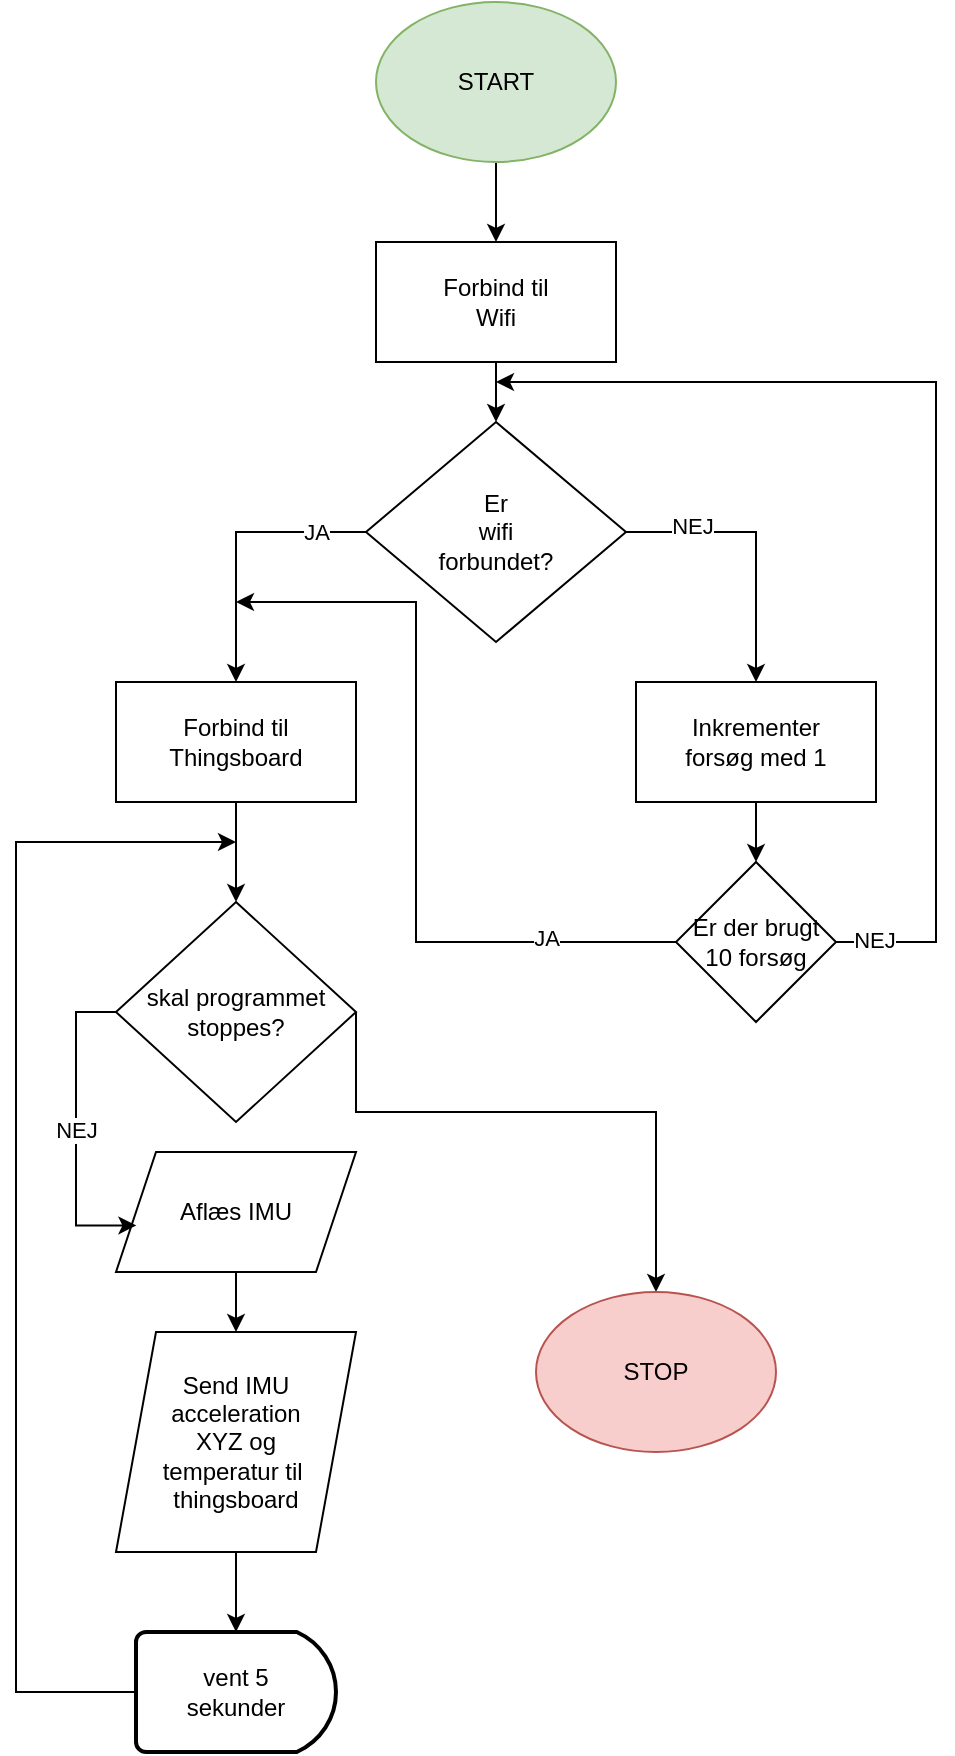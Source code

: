 <mxfile version="24.7.17">
  <diagram name="Side-1" id="0VLNh5OabaCH0Pl5r9p0">
    <mxGraphModel dx="2049" dy="1104" grid="1" gridSize="10" guides="1" tooltips="1" connect="1" arrows="1" fold="1" page="1" pageScale="1" pageWidth="850" pageHeight="1100" math="0" shadow="0">
      <root>
        <mxCell id="0" />
        <mxCell id="1" parent="0" />
        <mxCell id="J-piPuHXOnTbzncTYlCt-4" value="" style="edgeStyle=orthogonalEdgeStyle;rounded=0;orthogonalLoop=1;jettySize=auto;html=1;" edge="1" parent="1" source="J-piPuHXOnTbzncTYlCt-1" target="J-piPuHXOnTbzncTYlCt-3">
          <mxGeometry relative="1" as="geometry" />
        </mxCell>
        <mxCell id="J-piPuHXOnTbzncTYlCt-1" value="START" style="ellipse;whiteSpace=wrap;html=1;fillColor=#d5e8d4;strokeColor=#82b366;" vertex="1" parent="1">
          <mxGeometry x="250" y="20" width="120" height="80" as="geometry" />
        </mxCell>
        <mxCell id="J-piPuHXOnTbzncTYlCt-6" value="" style="edgeStyle=orthogonalEdgeStyle;rounded=0;orthogonalLoop=1;jettySize=auto;html=1;" edge="1" parent="1" source="J-piPuHXOnTbzncTYlCt-3" target="J-piPuHXOnTbzncTYlCt-5">
          <mxGeometry relative="1" as="geometry" />
        </mxCell>
        <mxCell id="J-piPuHXOnTbzncTYlCt-3" value="&lt;div&gt;Forbind til &lt;br&gt;&lt;/div&gt;&lt;div&gt;Wifi&lt;br&gt;&lt;/div&gt;" style="whiteSpace=wrap;html=1;" vertex="1" parent="1">
          <mxGeometry x="250" y="140" width="120" height="60" as="geometry" />
        </mxCell>
        <mxCell id="J-piPuHXOnTbzncTYlCt-10" value="JA" style="edgeStyle=orthogonalEdgeStyle;rounded=0;orthogonalLoop=1;jettySize=auto;html=1;" edge="1" parent="1" source="J-piPuHXOnTbzncTYlCt-5" target="J-piPuHXOnTbzncTYlCt-9">
          <mxGeometry x="-0.643" relative="1" as="geometry">
            <mxPoint as="offset" />
          </mxGeometry>
        </mxCell>
        <mxCell id="J-piPuHXOnTbzncTYlCt-12" value="" style="edgeStyle=orthogonalEdgeStyle;rounded=0;orthogonalLoop=1;jettySize=auto;html=1;" edge="1" parent="1" source="J-piPuHXOnTbzncTYlCt-5" target="J-piPuHXOnTbzncTYlCt-11">
          <mxGeometry relative="1" as="geometry" />
        </mxCell>
        <mxCell id="J-piPuHXOnTbzncTYlCt-13" value="NEJ" style="edgeLabel;html=1;align=center;verticalAlign=middle;resizable=0;points=[];" vertex="1" connectable="0" parent="J-piPuHXOnTbzncTYlCt-12">
          <mxGeometry x="-0.531" y="3" relative="1" as="geometry">
            <mxPoint as="offset" />
          </mxGeometry>
        </mxCell>
        <mxCell id="J-piPuHXOnTbzncTYlCt-5" value="&lt;div&gt;Er&lt;/div&gt;&lt;div&gt;wifi&lt;/div&gt;&lt;div&gt;forbundet?&lt;br&gt;&lt;/div&gt;" style="rhombus;whiteSpace=wrap;html=1;" vertex="1" parent="1">
          <mxGeometry x="245" y="230" width="130" height="110" as="geometry" />
        </mxCell>
        <mxCell id="J-piPuHXOnTbzncTYlCt-37" value="" style="edgeStyle=orthogonalEdgeStyle;rounded=0;orthogonalLoop=1;jettySize=auto;html=1;" edge="1" parent="1" source="J-piPuHXOnTbzncTYlCt-9" target="J-piPuHXOnTbzncTYlCt-36">
          <mxGeometry relative="1" as="geometry" />
        </mxCell>
        <mxCell id="J-piPuHXOnTbzncTYlCt-9" value="&lt;div&gt;Forbind til&lt;/div&gt;&lt;div&gt;Thingsboard&lt;br&gt;&lt;/div&gt;" style="whiteSpace=wrap;html=1;" vertex="1" parent="1">
          <mxGeometry x="120" y="360" width="120" height="60" as="geometry" />
        </mxCell>
        <mxCell id="J-piPuHXOnTbzncTYlCt-16" value="" style="edgeStyle=orthogonalEdgeStyle;rounded=0;orthogonalLoop=1;jettySize=auto;html=1;" edge="1" parent="1" source="J-piPuHXOnTbzncTYlCt-11" target="J-piPuHXOnTbzncTYlCt-15">
          <mxGeometry relative="1" as="geometry" />
        </mxCell>
        <mxCell id="J-piPuHXOnTbzncTYlCt-11" value="&lt;div&gt;Inkrementer&lt;/div&gt;&lt;div&gt;forsøg med 1&lt;br&gt;&lt;/div&gt;" style="whiteSpace=wrap;html=1;" vertex="1" parent="1">
          <mxGeometry x="380" y="360" width="120" height="60" as="geometry" />
        </mxCell>
        <mxCell id="J-piPuHXOnTbzncTYlCt-17" style="edgeStyle=orthogonalEdgeStyle;rounded=0;orthogonalLoop=1;jettySize=auto;html=1;exitX=0;exitY=0.5;exitDx=0;exitDy=0;" edge="1" parent="1" source="J-piPuHXOnTbzncTYlCt-15">
          <mxGeometry relative="1" as="geometry">
            <mxPoint x="180" y="320" as="targetPoint" />
            <Array as="points">
              <mxPoint x="270" y="490" />
              <mxPoint x="270" y="320" />
            </Array>
          </mxGeometry>
        </mxCell>
        <mxCell id="J-piPuHXOnTbzncTYlCt-18" value="JA" style="edgeLabel;html=1;align=center;verticalAlign=middle;resizable=0;points=[];" vertex="1" connectable="0" parent="J-piPuHXOnTbzncTYlCt-17">
          <mxGeometry x="-0.664" y="-2" relative="1" as="geometry">
            <mxPoint as="offset" />
          </mxGeometry>
        </mxCell>
        <mxCell id="J-piPuHXOnTbzncTYlCt-19" style="edgeStyle=orthogonalEdgeStyle;rounded=0;orthogonalLoop=1;jettySize=auto;html=1;exitX=1;exitY=0.5;exitDx=0;exitDy=0;" edge="1" parent="1" source="J-piPuHXOnTbzncTYlCt-15">
          <mxGeometry relative="1" as="geometry">
            <mxPoint x="310" y="210" as="targetPoint" />
            <Array as="points">
              <mxPoint x="530" y="490" />
              <mxPoint x="530" y="210" />
            </Array>
          </mxGeometry>
        </mxCell>
        <mxCell id="J-piPuHXOnTbzncTYlCt-20" value="NEJ" style="edgeLabel;html=1;align=center;verticalAlign=middle;resizable=0;points=[];" vertex="1" connectable="0" parent="J-piPuHXOnTbzncTYlCt-19">
          <mxGeometry x="-0.932" y="1" relative="1" as="geometry">
            <mxPoint as="offset" />
          </mxGeometry>
        </mxCell>
        <mxCell id="J-piPuHXOnTbzncTYlCt-15" value="&lt;div&gt;Er der brugt&lt;/div&gt;&lt;div&gt;10 forsøg&lt;br&gt;&lt;/div&gt;" style="rhombus;whiteSpace=wrap;html=1;" vertex="1" parent="1">
          <mxGeometry x="400" y="450" width="80" height="80" as="geometry" />
        </mxCell>
        <mxCell id="J-piPuHXOnTbzncTYlCt-26" value="" style="edgeStyle=orthogonalEdgeStyle;rounded=0;orthogonalLoop=1;jettySize=auto;html=1;" edge="1" parent="1" source="J-piPuHXOnTbzncTYlCt-21" target="J-piPuHXOnTbzncTYlCt-25">
          <mxGeometry relative="1" as="geometry" />
        </mxCell>
        <mxCell id="J-piPuHXOnTbzncTYlCt-21" value="Aflæs IMU" style="shape=parallelogram;perimeter=parallelogramPerimeter;whiteSpace=wrap;html=1;fixedSize=1;" vertex="1" parent="1">
          <mxGeometry x="120" y="595" width="120" height="60" as="geometry" />
        </mxCell>
        <mxCell id="J-piPuHXOnTbzncTYlCt-25" value="&lt;div&gt;Send IMU&lt;/div&gt;&lt;div&gt;acceleration&lt;/div&gt;&lt;div&gt;XYZ og&lt;/div&gt;&lt;div&gt;temperatur til&amp;nbsp;&lt;/div&gt;&lt;div&gt;thingsboard&lt;br&gt;&lt;/div&gt;" style="shape=parallelogram;perimeter=parallelogramPerimeter;whiteSpace=wrap;html=1;fixedSize=1;" vertex="1" parent="1">
          <mxGeometry x="120" y="685" width="120" height="110" as="geometry" />
        </mxCell>
        <mxCell id="J-piPuHXOnTbzncTYlCt-41" style="edgeStyle=orthogonalEdgeStyle;rounded=0;orthogonalLoop=1;jettySize=auto;html=1;exitX=0;exitY=0.5;exitDx=0;exitDy=0;exitPerimeter=0;" edge="1" parent="1" source="J-piPuHXOnTbzncTYlCt-29">
          <mxGeometry relative="1" as="geometry">
            <mxPoint x="180" y="440" as="targetPoint" />
            <Array as="points">
              <mxPoint x="70" y="865" />
              <mxPoint x="70" y="440" />
            </Array>
          </mxGeometry>
        </mxCell>
        <mxCell id="J-piPuHXOnTbzncTYlCt-29" value="&lt;div&gt;vent 5 &lt;br&gt;&lt;/div&gt;&lt;div&gt;sekunder&lt;br&gt;&lt;/div&gt;" style="strokeWidth=2;html=1;shape=mxgraph.flowchart.delay;whiteSpace=wrap;" vertex="1" parent="1">
          <mxGeometry x="130" y="835" width="100" height="60" as="geometry" />
        </mxCell>
        <mxCell id="J-piPuHXOnTbzncTYlCt-30" style="edgeStyle=orthogonalEdgeStyle;rounded=0;orthogonalLoop=1;jettySize=auto;html=1;exitX=0.5;exitY=1;exitDx=0;exitDy=0;entryX=0.5;entryY=0;entryDx=0;entryDy=0;entryPerimeter=0;" edge="1" parent="1" source="J-piPuHXOnTbzncTYlCt-25" target="J-piPuHXOnTbzncTYlCt-29">
          <mxGeometry relative="1" as="geometry" />
        </mxCell>
        <mxCell id="J-piPuHXOnTbzncTYlCt-39" style="edgeStyle=orthogonalEdgeStyle;rounded=0;orthogonalLoop=1;jettySize=auto;html=1;exitX=1;exitY=0.5;exitDx=0;exitDy=0;" edge="1" parent="1" source="J-piPuHXOnTbzncTYlCt-36">
          <mxGeometry relative="1" as="geometry">
            <mxPoint x="390" y="665" as="targetPoint" />
            <Array as="points">
              <mxPoint x="240" y="575" />
              <mxPoint x="390" y="575" />
              <mxPoint x="390" y="665" />
            </Array>
          </mxGeometry>
        </mxCell>
        <mxCell id="J-piPuHXOnTbzncTYlCt-36" value="&lt;div&gt;skal programmet&lt;/div&gt;&lt;div&gt;stoppes?&lt;br&gt;&lt;/div&gt;" style="rhombus;whiteSpace=wrap;html=1;" vertex="1" parent="1">
          <mxGeometry x="120" y="470" width="120" height="110" as="geometry" />
        </mxCell>
        <mxCell id="J-piPuHXOnTbzncTYlCt-38" value="NEJ" style="edgeStyle=orthogonalEdgeStyle;rounded=0;orthogonalLoop=1;jettySize=auto;html=1;exitX=0;exitY=0.5;exitDx=0;exitDy=0;entryX=0.085;entryY=0.612;entryDx=0;entryDy=0;entryPerimeter=0;" edge="1" parent="1" source="J-piPuHXOnTbzncTYlCt-36" target="J-piPuHXOnTbzncTYlCt-21">
          <mxGeometry relative="1" as="geometry">
            <Array as="points">
              <mxPoint x="100" y="525" />
              <mxPoint x="100" y="632" />
            </Array>
          </mxGeometry>
        </mxCell>
        <mxCell id="J-piPuHXOnTbzncTYlCt-40" value="STOP" style="ellipse;whiteSpace=wrap;html=1;fillColor=#f8cecc;strokeColor=#b85450;" vertex="1" parent="1">
          <mxGeometry x="330" y="665" width="120" height="80" as="geometry" />
        </mxCell>
      </root>
    </mxGraphModel>
  </diagram>
</mxfile>

